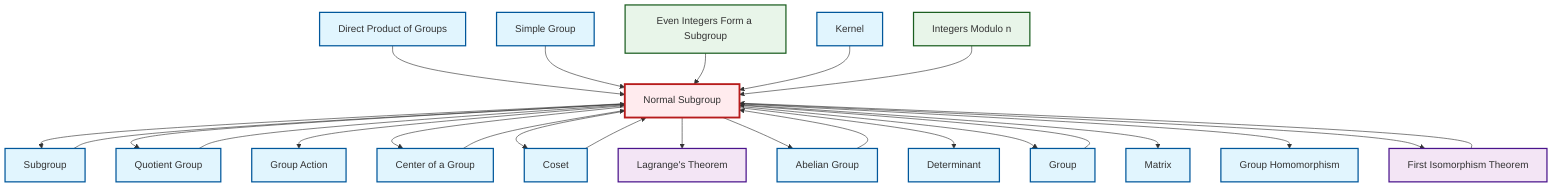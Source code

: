 graph TD
    classDef definition fill:#e1f5fe,stroke:#01579b,stroke-width:2px
    classDef theorem fill:#f3e5f5,stroke:#4a148c,stroke-width:2px
    classDef axiom fill:#fff3e0,stroke:#e65100,stroke-width:2px
    classDef example fill:#e8f5e9,stroke:#1b5e20,stroke-width:2px
    classDef current fill:#ffebee,stroke:#b71c1c,stroke-width:3px
    def-normal-subgroup["Normal Subgroup"]:::definition
    def-simple-group["Simple Group"]:::definition
    def-determinant["Determinant"]:::definition
    def-group["Group"]:::definition
    def-coset["Coset"]:::definition
    def-homomorphism["Group Homomorphism"]:::definition
    def-subgroup["Subgroup"]:::definition
    def-abelian-group["Abelian Group"]:::definition
    thm-lagrange["Lagrange's Theorem"]:::theorem
    ex-even-integers-subgroup["Even Integers Form a Subgroup"]:::example
    def-group-action["Group Action"]:::definition
    ex-quotient-integers-mod-n["Integers Modulo n"]:::example
    def-matrix["Matrix"]:::definition
    def-direct-product["Direct Product of Groups"]:::definition
    def-kernel["Kernel"]:::definition
    thm-first-isomorphism["First Isomorphism Theorem"]:::theorem
    def-center-of-group["Center of a Group"]:::definition
    def-quotient-group["Quotient Group"]:::definition
    def-normal-subgroup --> def-subgroup
    def-abelian-group --> def-normal-subgroup
    def-direct-product --> def-normal-subgroup
    def-normal-subgroup --> def-quotient-group
    def-coset --> def-normal-subgroup
    def-simple-group --> def-normal-subgroup
    def-quotient-group --> def-normal-subgroup
    ex-even-integers-subgroup --> def-normal-subgroup
    def-subgroup --> def-normal-subgroup
    def-group --> def-normal-subgroup
    def-normal-subgroup --> def-group-action
    def-normal-subgroup --> def-center-of-group
    def-normal-subgroup --> def-coset
    def-normal-subgroup --> thm-lagrange
    def-normal-subgroup --> def-abelian-group
    def-normal-subgroup --> def-determinant
    def-kernel --> def-normal-subgroup
    def-normal-subgroup --> def-group
    def-normal-subgroup --> def-matrix
    thm-first-isomorphism --> def-normal-subgroup
    def-normal-subgroup --> def-homomorphism
    def-center-of-group --> def-normal-subgroup
    ex-quotient-integers-mod-n --> def-normal-subgroup
    def-normal-subgroup --> thm-first-isomorphism
    class def-normal-subgroup current